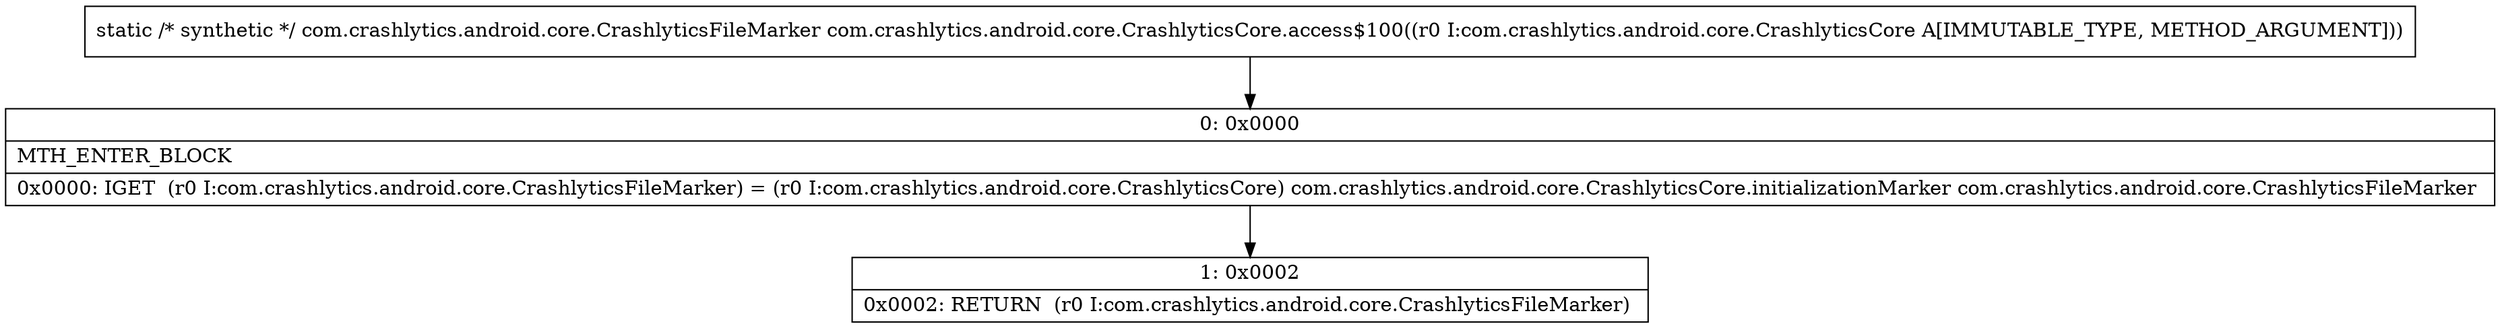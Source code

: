 digraph "CFG forcom.crashlytics.android.core.CrashlyticsCore.access$100(Lcom\/crashlytics\/android\/core\/CrashlyticsCore;)Lcom\/crashlytics\/android\/core\/CrashlyticsFileMarker;" {
Node_0 [shape=record,label="{0\:\ 0x0000|MTH_ENTER_BLOCK\l|0x0000: IGET  (r0 I:com.crashlytics.android.core.CrashlyticsFileMarker) = (r0 I:com.crashlytics.android.core.CrashlyticsCore) com.crashlytics.android.core.CrashlyticsCore.initializationMarker com.crashlytics.android.core.CrashlyticsFileMarker \l}"];
Node_1 [shape=record,label="{1\:\ 0x0002|0x0002: RETURN  (r0 I:com.crashlytics.android.core.CrashlyticsFileMarker) \l}"];
MethodNode[shape=record,label="{static \/* synthetic *\/ com.crashlytics.android.core.CrashlyticsFileMarker com.crashlytics.android.core.CrashlyticsCore.access$100((r0 I:com.crashlytics.android.core.CrashlyticsCore A[IMMUTABLE_TYPE, METHOD_ARGUMENT])) }"];
MethodNode -> Node_0;
Node_0 -> Node_1;
}

